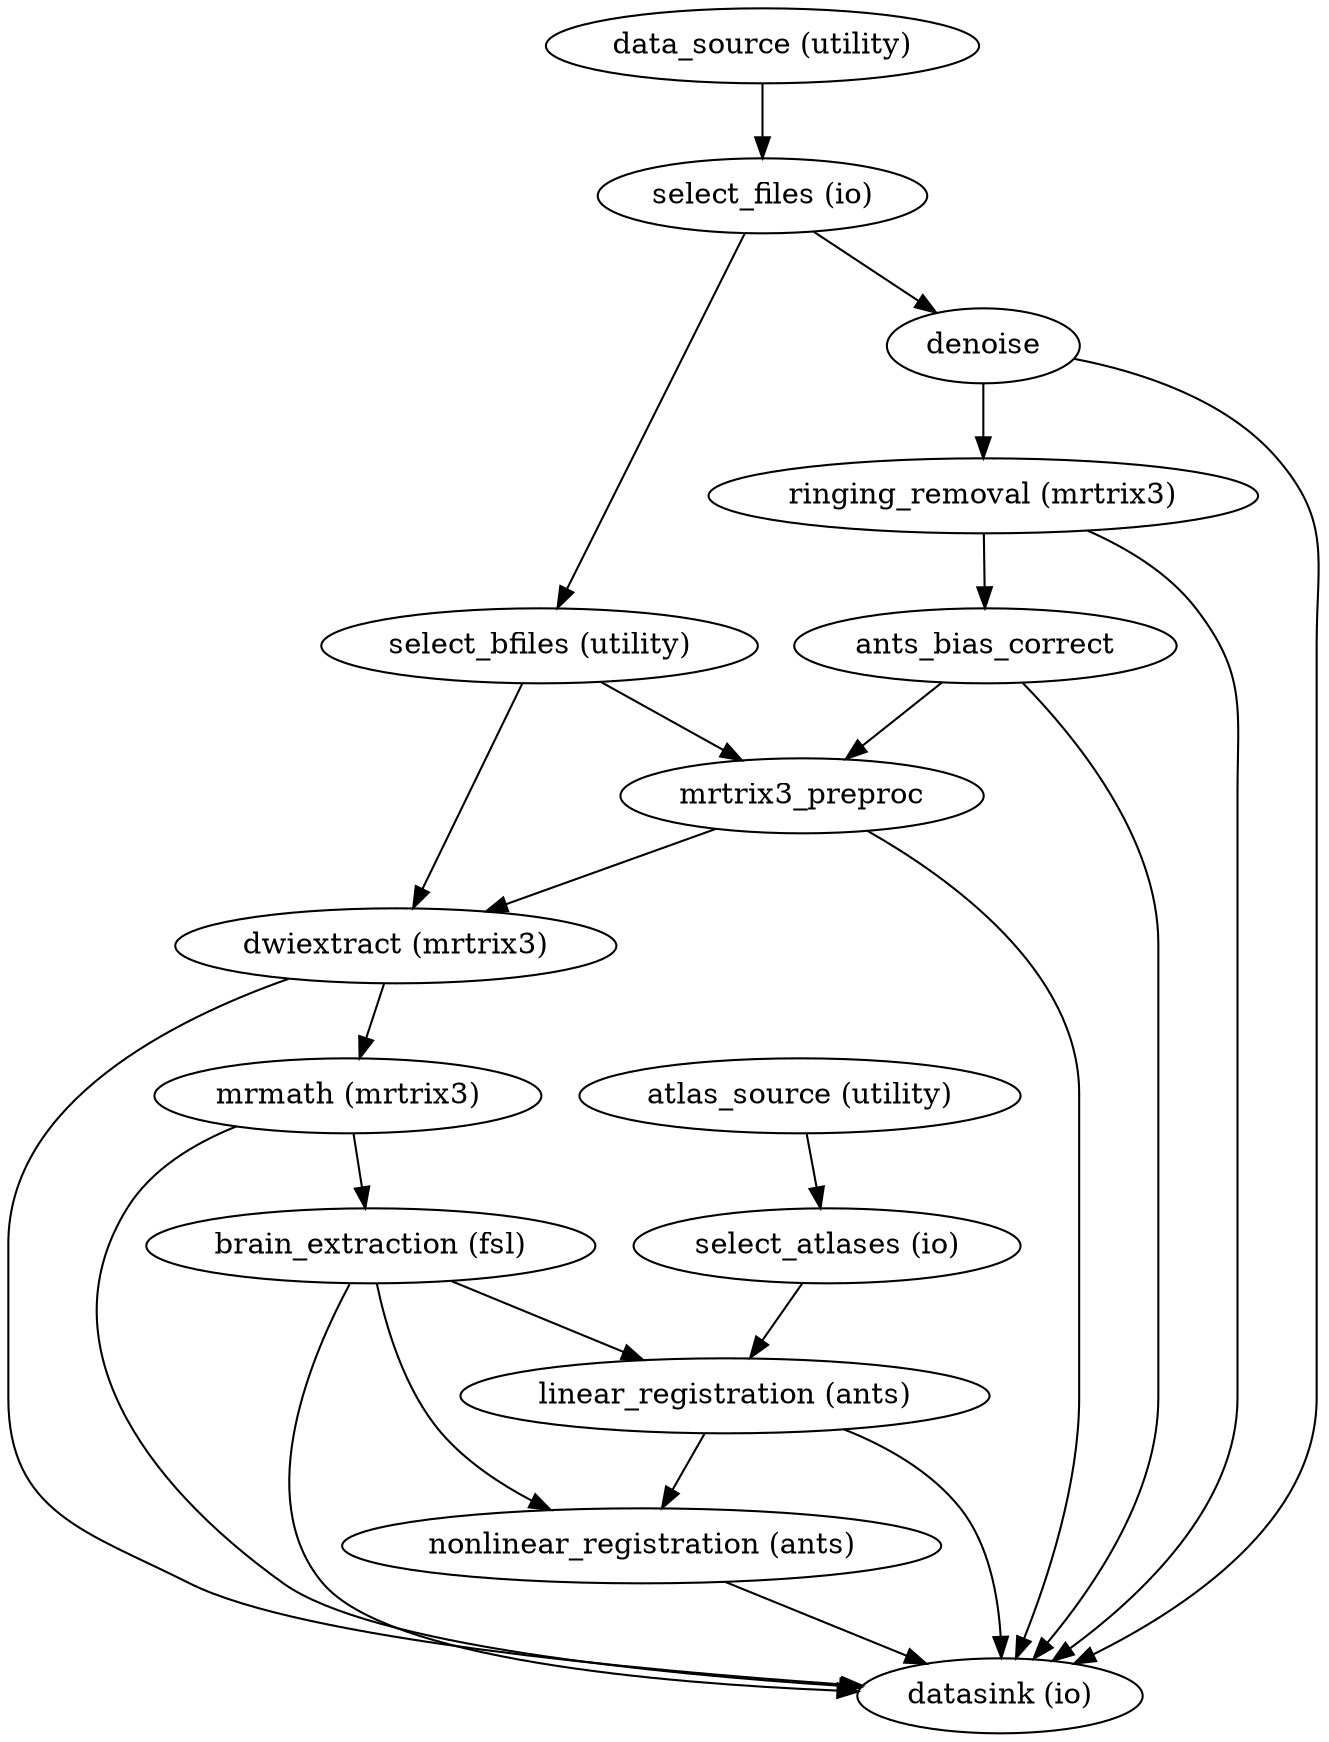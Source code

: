 strict digraph  {
"data_source (utility)";
"select_files (io)";
"select_bfiles (utility)";
denoise;
mrtrix3_preproc;
"dwiextract (mrtrix3)";
"datasink (io)";
"ringing_removal (mrtrix3)";
ants_bias_correct;
"mrmath (mrtrix3)";
"brain_extraction (fsl)";
"linear_registration (ants)";
"nonlinear_registration (ants)";
"atlas_source (utility)";
"select_atlases (io)";
"data_source (utility)" -> "select_files (io)";
"select_files (io)" -> "select_bfiles (utility)";
"select_files (io)" -> denoise;
"select_bfiles (utility)" -> mrtrix3_preproc;
"select_bfiles (utility)" -> "dwiextract (mrtrix3)";
denoise -> "datasink (io)";
denoise -> "ringing_removal (mrtrix3)";
mrtrix3_preproc -> "datasink (io)";
mrtrix3_preproc -> "dwiextract (mrtrix3)";
"dwiextract (mrtrix3)" -> "mrmath (mrtrix3)";
"dwiextract (mrtrix3)" -> "datasink (io)";
"ringing_removal (mrtrix3)" -> "datasink (io)";
"ringing_removal (mrtrix3)" -> ants_bias_correct;
ants_bias_correct -> "datasink (io)";
ants_bias_correct -> mrtrix3_preproc;
"mrmath (mrtrix3)" -> "brain_extraction (fsl)";
"mrmath (mrtrix3)" -> "datasink (io)";
"brain_extraction (fsl)" -> "datasink (io)";
"brain_extraction (fsl)" -> "linear_registration (ants)";
"brain_extraction (fsl)" -> "nonlinear_registration (ants)";
"linear_registration (ants)" -> "nonlinear_registration (ants)";
"linear_registration (ants)" -> "datasink (io)";
"nonlinear_registration (ants)" -> "datasink (io)";
"atlas_source (utility)" -> "select_atlases (io)";
"select_atlases (io)" -> "linear_registration (ants)";
}
